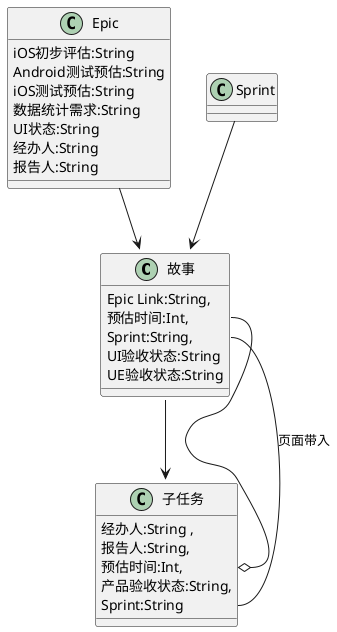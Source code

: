 @startuml


class 故事{
     Epic Link:String,
     预估时间:Int,
     Sprint:String,
     UI验收状态:String
     UE验收状态:String
}

 class Epic{
    iOS初步评估:String
    Android测试预估:String
    iOS测试预估:String
    数据统计需求:String
    UI状态:String
    经办人:String
    报告人:String
}

class 子任务 {
    经办人:String ,
    报告人:String,
    预估时间:Int,
    产品验收状态:String,
    Sprint:String
}
class Sprint {

}




子任务::预估时间  o-- 故事::预估时间
子任务::Sprint -- 故事::Sprint :页面带入

Epic  -->  故事
故事   --> 子任务
Sprint --> 故事
@enduml